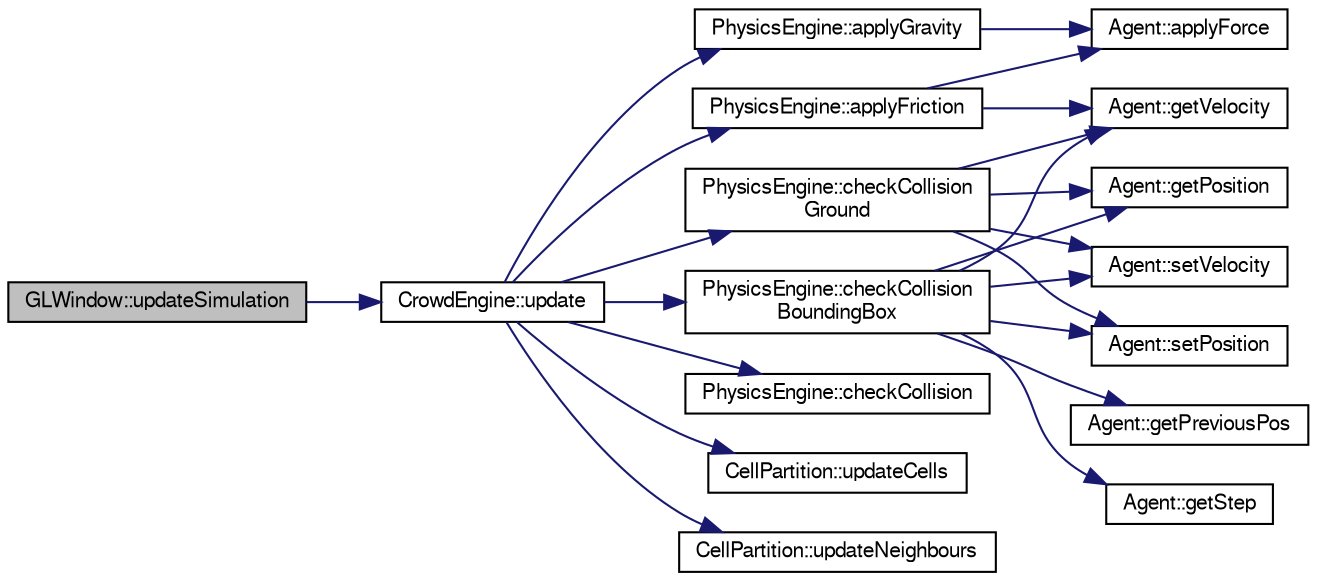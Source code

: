 digraph "GLWindow::updateSimulation"
{
  edge [fontname="FreeSans",fontsize="10",labelfontname="FreeSans",labelfontsize="10"];
  node [fontname="FreeSans",fontsize="10",shape=record];
  rankdir="LR";
  Node1 [label="GLWindow::updateSimulation",height=0.2,width=0.4,color="black", fillcolor="grey75", style="filled" fontcolor="black"];
  Node1 -> Node2 [color="midnightblue",fontsize="10",style="solid",fontname="FreeSans"];
  Node2 [label="CrowdEngine::update",height=0.2,width=0.4,color="black", fillcolor="white", style="filled",URL="$class_crowd_engine.html#a001d4a0d6790344140a1546c84de044e",tooltip="Update the world. "];
  Node2 -> Node3 [color="midnightblue",fontsize="10",style="solid",fontname="FreeSans"];
  Node3 [label="PhysicsEngine::applyFriction",height=0.2,width=0.4,color="black", fillcolor="white", style="filled",URL="$class_physics_engine.html#a4b9862d2fc06fc3f1d6d2b935d722204",tooltip="Apply friction force on _agent. "];
  Node3 -> Node4 [color="midnightblue",fontsize="10",style="solid",fontname="FreeSans"];
  Node4 [label="Agent::applyForce",height=0.2,width=0.4,color="black", fillcolor="white", style="filled",URL="$class_agent.html#a5ce46ab9cf6c7b4109b12c48ad073a27",tooltip="Requests to apply a force on this agent. "];
  Node3 -> Node5 [color="midnightblue",fontsize="10",style="solid",fontname="FreeSans"];
  Node5 [label="Agent::getVelocity",height=0.2,width=0.4,color="black", fillcolor="white", style="filled",URL="$class_agent.html#ae809b15253df2701fbf1e2148156f205"];
  Node2 -> Node6 [color="midnightblue",fontsize="10",style="solid",fontname="FreeSans"];
  Node6 [label="PhysicsEngine::applyGravity",height=0.2,width=0.4,color="black", fillcolor="white", style="filled",URL="$class_physics_engine.html#a282e3493c5bf730a327ecc71ae34a381",tooltip="Apply gravity force on _agent. "];
  Node6 -> Node4 [color="midnightblue",fontsize="10",style="solid",fontname="FreeSans"];
  Node2 -> Node7 [color="midnightblue",fontsize="10",style="solid",fontname="FreeSans"];
  Node7 [label="PhysicsEngine::checkCollision",height=0.2,width=0.4,color="black", fillcolor="white", style="filled",URL="$class_physics_engine.html#ab1ec7f82d879b765ba51896ac0293306",tooltip="Check if there exists collision between two agents and fix their positions and velocities. "];
  Node2 -> Node8 [color="midnightblue",fontsize="10",style="solid",fontname="FreeSans"];
  Node8 [label="PhysicsEngine::checkCollision\lBoundingBox",height=0.2,width=0.4,color="black", fillcolor="white", style="filled",URL="$class_physics_engine.html#a593786154cf89be904989f7dc9decd5b",tooltip="Check collision with box that wraps the world. "];
  Node8 -> Node9 [color="midnightblue",fontsize="10",style="solid",fontname="FreeSans"];
  Node9 [label="Agent::getStep",height=0.2,width=0.4,color="black", fillcolor="white", style="filled",URL="$class_agent.html#a537e126032d2acd838c0b4ab6b74f4cc"];
  Node8 -> Node10 [color="midnightblue",fontsize="10",style="solid",fontname="FreeSans"];
  Node10 [label="Agent::getPosition",height=0.2,width=0.4,color="black", fillcolor="white", style="filled",URL="$class_agent.html#a00178e547698aefa61a5644727d1ab39"];
  Node8 -> Node5 [color="midnightblue",fontsize="10",style="solid",fontname="FreeSans"];
  Node8 -> Node11 [color="midnightblue",fontsize="10",style="solid",fontname="FreeSans"];
  Node11 [label="Agent::setVelocity",height=0.2,width=0.4,color="black", fillcolor="white", style="filled",URL="$class_agent.html#a4fe9f9edc8483aa54c46b0cd172eb5cd"];
  Node8 -> Node12 [color="midnightblue",fontsize="10",style="solid",fontname="FreeSans"];
  Node12 [label="Agent::setPosition",height=0.2,width=0.4,color="black", fillcolor="white", style="filled",URL="$class_agent.html#a178323b7ee20be61d8e607294632427e"];
  Node8 -> Node13 [color="midnightblue",fontsize="10",style="solid",fontname="FreeSans"];
  Node13 [label="Agent::getPreviousPos",height=0.2,width=0.4,color="black", fillcolor="white", style="filled",URL="$class_agent.html#ac3479c22d620e757cf4f8f41d0465cf6"];
  Node2 -> Node14 [color="midnightblue",fontsize="10",style="solid",fontname="FreeSans"];
  Node14 [label="PhysicsEngine::checkCollision\lGround",height=0.2,width=0.4,color="black", fillcolor="white", style="filled",URL="$class_physics_engine.html#a729ebe13ac050acee07a9b714b7b6b3c",tooltip="Check collision with the ground. "];
  Node14 -> Node10 [color="midnightblue",fontsize="10",style="solid",fontname="FreeSans"];
  Node14 -> Node12 [color="midnightblue",fontsize="10",style="solid",fontname="FreeSans"];
  Node14 -> Node5 [color="midnightblue",fontsize="10",style="solid",fontname="FreeSans"];
  Node14 -> Node11 [color="midnightblue",fontsize="10",style="solid",fontname="FreeSans"];
  Node2 -> Node15 [color="midnightblue",fontsize="10",style="solid",fontname="FreeSans"];
  Node15 [label="CellPartition::updateCells",height=0.2,width=0.4,color="black", fillcolor="white", style="filled",URL="$class_cell_partition.html#a72ba1352c451752ae9243b25e06d03c2",tooltip="Calculate in which cell each agent is. "];
  Node2 -> Node16 [color="midnightblue",fontsize="10",style="solid",fontname="FreeSans"];
  Node16 [label="CellPartition::updateNeighbours",height=0.2,width=0.4,color="black", fillcolor="white", style="filled",URL="$class_cell_partition.html#a3df79265cee9ad0e74786d6fd3350518",tooltip="Calculate the neighbours of _agents. "];
}
